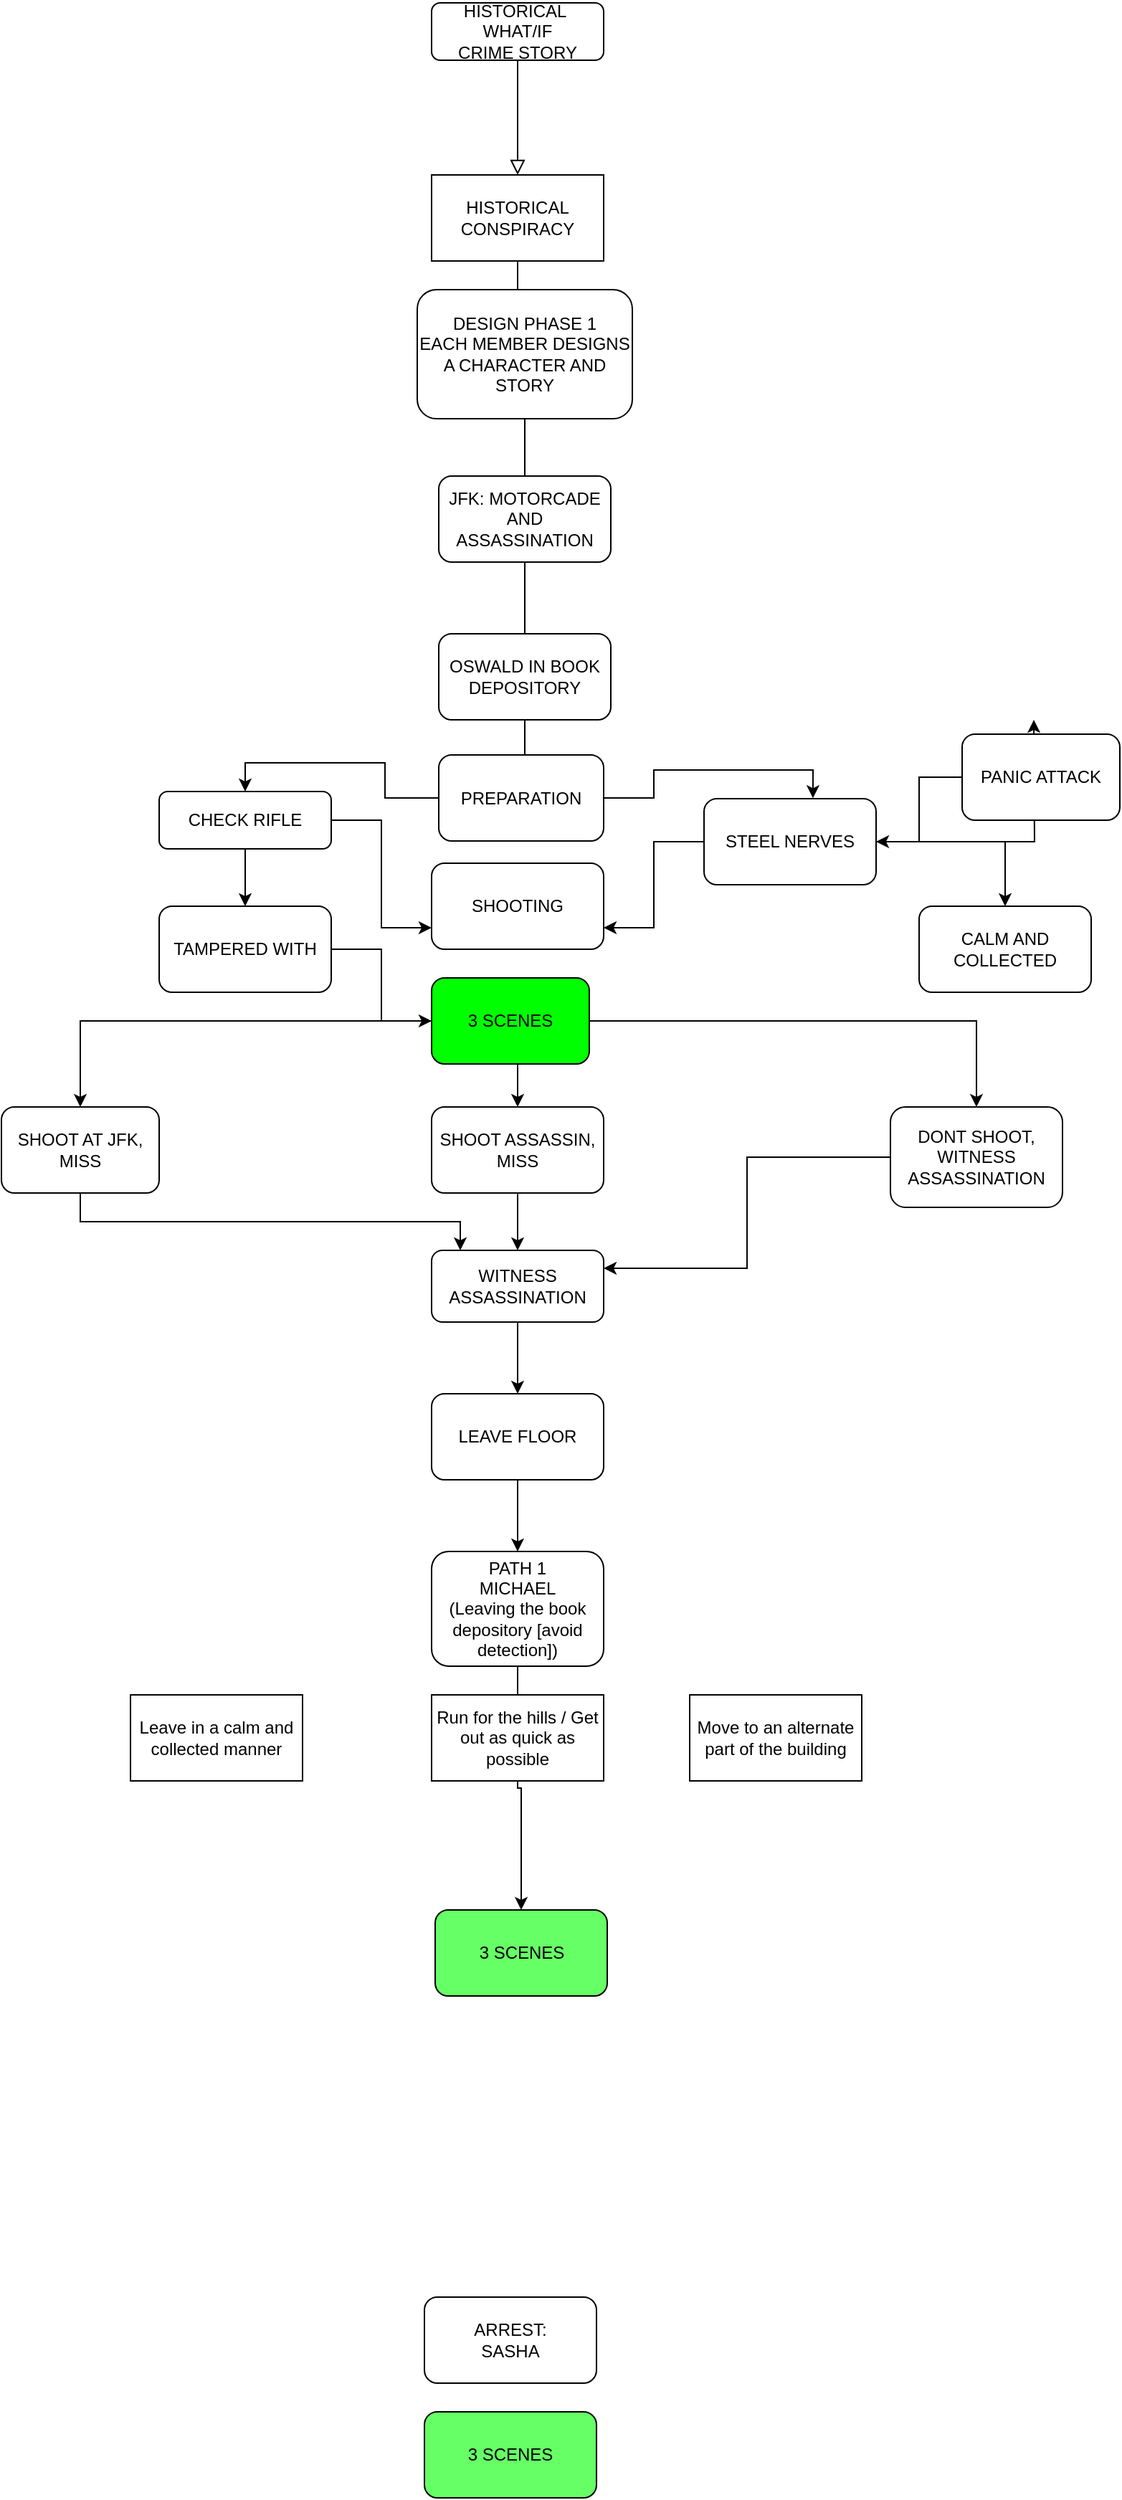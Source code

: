 <mxfile version="14.9.8" type="github">
  <diagram id="C5RBs43oDa-KdzZeNtuy" name="Page-1">
    <mxGraphModel dx="868" dy="1619" grid="1" gridSize="10" guides="1" tooltips="1" connect="1" arrows="1" fold="1" page="1" pageScale="1" pageWidth="827" pageHeight="1169" math="0" shadow="0">
      <root>
        <mxCell id="WIyWlLk6GJQsqaUBKTNV-0" />
        <mxCell id="WIyWlLk6GJQsqaUBKTNV-1" parent="WIyWlLk6GJQsqaUBKTNV-0" />
        <mxCell id="WIyWlLk6GJQsqaUBKTNV-2" value="" style="rounded=0;html=1;jettySize=auto;orthogonalLoop=1;fontSize=11;endArrow=block;endFill=0;endSize=8;strokeWidth=1;shadow=0;labelBackgroundColor=none;edgeStyle=orthogonalEdgeStyle;" parent="WIyWlLk6GJQsqaUBKTNV-1" source="WIyWlLk6GJQsqaUBKTNV-3" edge="1">
          <mxGeometry relative="1" as="geometry">
            <mxPoint x="400" y="120" as="targetPoint" />
          </mxGeometry>
        </mxCell>
        <mxCell id="WIyWlLk6GJQsqaUBKTNV-3" value="HISTORICAL&amp;nbsp;&lt;br&gt;WHAT/IF&lt;br&gt;CRIME STORY" style="rounded=1;whiteSpace=wrap;html=1;fontSize=12;glass=0;strokeWidth=1;shadow=0;" parent="WIyWlLk6GJQsqaUBKTNV-1" vertex="1">
          <mxGeometry x="340" width="120" height="40" as="geometry" />
        </mxCell>
        <mxCell id="eDwzxRTO2weHUJlOFBW0-2" style="edgeStyle=orthogonalEdgeStyle;rounded=0;orthogonalLoop=1;jettySize=auto;html=1;" parent="WIyWlLk6GJQsqaUBKTNV-1" source="eDwzxRTO2weHUJlOFBW0-1" edge="1">
          <mxGeometry relative="1" as="geometry">
            <mxPoint x="400" y="240" as="targetPoint" />
          </mxGeometry>
        </mxCell>
        <mxCell id="eDwzxRTO2weHUJlOFBW0-1" value="HISTORICAL CONSPIRACY" style="rounded=0;whiteSpace=wrap;html=1;" parent="WIyWlLk6GJQsqaUBKTNV-1" vertex="1">
          <mxGeometry x="340" y="120" width="120" height="60" as="geometry" />
        </mxCell>
        <mxCell id="eDwzxRTO2weHUJlOFBW0-7" style="edgeStyle=orthogonalEdgeStyle;rounded=0;orthogonalLoop=1;jettySize=auto;html=1;" parent="WIyWlLk6GJQsqaUBKTNV-1" source="eDwzxRTO2weHUJlOFBW0-3" edge="1">
          <mxGeometry relative="1" as="geometry">
            <mxPoint x="400" y="370" as="targetPoint" />
            <Array as="points">
              <mxPoint x="405" y="370" />
            </Array>
          </mxGeometry>
        </mxCell>
        <mxCell id="eDwzxRTO2weHUJlOFBW0-3" value="DESIGN PHASE 1&lt;br&gt;EACH MEMBER DESIGNS A CHARACTER AND STORY" style="rounded=1;whiteSpace=wrap;html=1;" parent="WIyWlLk6GJQsqaUBKTNV-1" vertex="1">
          <mxGeometry x="330" y="200" width="150" height="90" as="geometry" />
        </mxCell>
        <mxCell id="eDwzxRTO2weHUJlOFBW0-13" style="edgeStyle=orthogonalEdgeStyle;rounded=0;orthogonalLoop=1;jettySize=auto;html=1;" parent="WIyWlLk6GJQsqaUBKTNV-1" edge="1">
          <mxGeometry relative="1" as="geometry">
            <mxPoint x="405" y="450" as="targetPoint" />
            <mxPoint x="405" y="370" as="sourcePoint" />
          </mxGeometry>
        </mxCell>
        <mxCell id="eDwzxRTO2weHUJlOFBW0-17" style="edgeStyle=orthogonalEdgeStyle;rounded=0;orthogonalLoop=1;jettySize=auto;html=1;" parent="WIyWlLk6GJQsqaUBKTNV-1" source="eDwzxRTO2weHUJlOFBW0-16" edge="1">
          <mxGeometry relative="1" as="geometry">
            <mxPoint x="405" y="580" as="targetPoint" />
          </mxGeometry>
        </mxCell>
        <mxCell id="eDwzxRTO2weHUJlOFBW0-16" value="OSWALD IN BOOK DEPOSITORY" style="rounded=1;whiteSpace=wrap;html=1;" parent="WIyWlLk6GJQsqaUBKTNV-1" vertex="1">
          <mxGeometry x="345" y="440" width="120" height="60" as="geometry" />
        </mxCell>
        <mxCell id="VD_OZxI0I5bTZ68Qy7gw-8" value="JFK: MOTORCADE AND ASSASSINATION" style="rounded=1;whiteSpace=wrap;html=1;" parent="WIyWlLk6GJQsqaUBKTNV-1" vertex="1">
          <mxGeometry x="345" y="330" width="120" height="60" as="geometry" />
        </mxCell>
        <mxCell id="VD_OZxI0I5bTZ68Qy7gw-28" style="edgeStyle=orthogonalEdgeStyle;rounded=0;orthogonalLoop=1;jettySize=auto;html=1;entryX=1;entryY=0.5;entryDx=0;entryDy=0;" parent="WIyWlLk6GJQsqaUBKTNV-1" edge="1">
          <mxGeometry relative="1" as="geometry">
            <mxPoint x="600" y="630" as="targetPoint" />
            <Array as="points">
              <mxPoint x="540" y="770" />
              <mxPoint x="710" y="770" />
              <mxPoint x="710" y="780" />
              <mxPoint x="780" y="780" />
              <mxPoint x="780" y="630" />
            </Array>
          </mxGeometry>
        </mxCell>
        <mxCell id="VD_OZxI0I5bTZ68Qy7gw-71" style="edgeStyle=orthogonalEdgeStyle;rounded=0;orthogonalLoop=1;jettySize=auto;html=1;" parent="WIyWlLk6GJQsqaUBKTNV-1" source="VD_OZxI0I5bTZ68Qy7gw-29" target="VD_OZxI0I5bTZ68Qy7gw-34" edge="1">
          <mxGeometry relative="1" as="geometry" />
        </mxCell>
        <mxCell id="VD_OZxI0I5bTZ68Qy7gw-29" value="PATH 1&lt;br&gt;MICHAEL &lt;br&gt;(Leaving the book depository [avoid detection])" style="rounded=1;whiteSpace=wrap;html=1;" parent="WIyWlLk6GJQsqaUBKTNV-1" vertex="1">
          <mxGeometry x="340" y="1080" width="120" height="80" as="geometry" />
        </mxCell>
        <mxCell id="VD_OZxI0I5bTZ68Qy7gw-30" value="SHOOTING" style="rounded=1;whiteSpace=wrap;html=1;" parent="WIyWlLk6GJQsqaUBKTNV-1" vertex="1">
          <mxGeometry x="340" y="600" width="120" height="60" as="geometry" />
        </mxCell>
        <mxCell id="VD_OZxI0I5bTZ68Qy7gw-31" value="ARREST:&lt;br&gt;SASHA" style="rounded=1;whiteSpace=wrap;html=1;" parent="WIyWlLk6GJQsqaUBKTNV-1" vertex="1">
          <mxGeometry x="335" y="1600" width="120" height="60" as="geometry" />
        </mxCell>
        <mxCell id="VD_OZxI0I5bTZ68Qy7gw-43" style="edgeStyle=orthogonalEdgeStyle;rounded=0;orthogonalLoop=1;jettySize=auto;html=1;exitX=0.5;exitY=1;exitDx=0;exitDy=0;entryX=0.5;entryY=0;entryDx=0;entryDy=0;" parent="WIyWlLk6GJQsqaUBKTNV-1" source="VD_OZxI0I5bTZ68Qy7gw-32" target="VD_OZxI0I5bTZ68Qy7gw-38" edge="1">
          <mxGeometry relative="1" as="geometry" />
        </mxCell>
        <mxCell id="VD_OZxI0I5bTZ68Qy7gw-44" style="edgeStyle=orthogonalEdgeStyle;rounded=0;orthogonalLoop=1;jettySize=auto;html=1;entryX=0.5;entryY=0;entryDx=0;entryDy=0;" parent="WIyWlLk6GJQsqaUBKTNV-1" source="VD_OZxI0I5bTZ68Qy7gw-32" target="VD_OZxI0I5bTZ68Qy7gw-37" edge="1">
          <mxGeometry relative="1" as="geometry" />
        </mxCell>
        <mxCell id="VD_OZxI0I5bTZ68Qy7gw-45" style="edgeStyle=orthogonalEdgeStyle;rounded=0;orthogonalLoop=1;jettySize=auto;html=1;entryX=0.5;entryY=0;entryDx=0;entryDy=0;" parent="WIyWlLk6GJQsqaUBKTNV-1" source="VD_OZxI0I5bTZ68Qy7gw-32" target="VD_OZxI0I5bTZ68Qy7gw-40" edge="1">
          <mxGeometry relative="1" as="geometry" />
        </mxCell>
        <mxCell id="VD_OZxI0I5bTZ68Qy7gw-32" value="3 SCENES" style="rounded=1;whiteSpace=wrap;html=1;fillColor=#00FF00;" parent="WIyWlLk6GJQsqaUBKTNV-1" vertex="1">
          <mxGeometry x="340" y="680" width="110" height="60" as="geometry" />
        </mxCell>
        <mxCell id="VD_OZxI0I5bTZ68Qy7gw-33" value="3 SCENES" style="rounded=1;whiteSpace=wrap;html=1;fillColor=#66FF66;" parent="WIyWlLk6GJQsqaUBKTNV-1" vertex="1">
          <mxGeometry x="335" y="1680" width="120" height="60" as="geometry" />
        </mxCell>
        <mxCell id="VD_OZxI0I5bTZ68Qy7gw-34" value="3 SCENES" style="rounded=1;whiteSpace=wrap;html=1;fillColor=#66FF66;" parent="WIyWlLk6GJQsqaUBKTNV-1" vertex="1">
          <mxGeometry x="342.5" y="1330" width="120" height="60" as="geometry" />
        </mxCell>
        <mxCell id="VD_OZxI0I5bTZ68Qy7gw-48" style="edgeStyle=orthogonalEdgeStyle;rounded=0;orthogonalLoop=1;jettySize=auto;html=1;" parent="WIyWlLk6GJQsqaUBKTNV-1" source="VD_OZxI0I5bTZ68Qy7gw-37" target="VD_OZxI0I5bTZ68Qy7gw-46" edge="1">
          <mxGeometry relative="1" as="geometry">
            <mxPoint x="100" y="870" as="targetPoint" />
            <Array as="points">
              <mxPoint x="95" y="850" />
              <mxPoint x="360" y="850" />
            </Array>
          </mxGeometry>
        </mxCell>
        <mxCell id="VD_OZxI0I5bTZ68Qy7gw-37" value="SHOOT AT JFK, MISS" style="rounded=1;whiteSpace=wrap;html=1;" parent="WIyWlLk6GJQsqaUBKTNV-1" vertex="1">
          <mxGeometry x="40" y="770" width="110" height="60" as="geometry" />
        </mxCell>
        <mxCell id="VD_OZxI0I5bTZ68Qy7gw-49" style="edgeStyle=orthogonalEdgeStyle;rounded=0;orthogonalLoop=1;jettySize=auto;html=1;exitX=0.5;exitY=1;exitDx=0;exitDy=0;entryX=0.5;entryY=0;entryDx=0;entryDy=0;" parent="WIyWlLk6GJQsqaUBKTNV-1" source="VD_OZxI0I5bTZ68Qy7gw-38" target="VD_OZxI0I5bTZ68Qy7gw-46" edge="1">
          <mxGeometry relative="1" as="geometry" />
        </mxCell>
        <mxCell id="VD_OZxI0I5bTZ68Qy7gw-38" value="SHOOT ASSASSIN, MISS" style="rounded=1;whiteSpace=wrap;html=1;" parent="WIyWlLk6GJQsqaUBKTNV-1" vertex="1">
          <mxGeometry x="340" y="770" width="120" height="60" as="geometry" />
        </mxCell>
        <mxCell id="VD_OZxI0I5bTZ68Qy7gw-50" style="edgeStyle=orthogonalEdgeStyle;rounded=0;orthogonalLoop=1;jettySize=auto;html=1;entryX=1;entryY=0.25;entryDx=0;entryDy=0;" parent="WIyWlLk6GJQsqaUBKTNV-1" source="VD_OZxI0I5bTZ68Qy7gw-40" target="VD_OZxI0I5bTZ68Qy7gw-46" edge="1">
          <mxGeometry relative="1" as="geometry" />
        </mxCell>
        <mxCell id="VD_OZxI0I5bTZ68Qy7gw-40" value="DONT SHOOT, WITNESS ASSASSINATION" style="rounded=1;whiteSpace=wrap;html=1;" parent="WIyWlLk6GJQsqaUBKTNV-1" vertex="1">
          <mxGeometry x="660" y="770" width="120" height="70" as="geometry" />
        </mxCell>
        <mxCell id="VD_OZxI0I5bTZ68Qy7gw-67" style="edgeStyle=orthogonalEdgeStyle;rounded=0;orthogonalLoop=1;jettySize=auto;html=1;" parent="WIyWlLk6GJQsqaUBKTNV-1" source="VD_OZxI0I5bTZ68Qy7gw-46" target="VD_OZxI0I5bTZ68Qy7gw-66" edge="1">
          <mxGeometry relative="1" as="geometry" />
        </mxCell>
        <mxCell id="VD_OZxI0I5bTZ68Qy7gw-46" value="WITNESS ASSASSINATION" style="rounded=1;whiteSpace=wrap;html=1;" parent="WIyWlLk6GJQsqaUBKTNV-1" vertex="1">
          <mxGeometry x="340" y="870" width="120" height="50" as="geometry" />
        </mxCell>
        <mxCell id="VD_OZxI0I5bTZ68Qy7gw-54" style="edgeStyle=orthogonalEdgeStyle;rounded=0;orthogonalLoop=1;jettySize=auto;html=1;entryX=0.5;entryY=0;entryDx=0;entryDy=0;" parent="WIyWlLk6GJQsqaUBKTNV-1" source="VD_OZxI0I5bTZ68Qy7gw-51" target="VD_OZxI0I5bTZ68Qy7gw-52" edge="1">
          <mxGeometry relative="1" as="geometry" />
        </mxCell>
        <mxCell id="VD_OZxI0I5bTZ68Qy7gw-55" style="edgeStyle=orthogonalEdgeStyle;rounded=0;orthogonalLoop=1;jettySize=auto;html=1;entryX=0.633;entryY=-0.006;entryDx=0;entryDy=0;entryPerimeter=0;" parent="WIyWlLk6GJQsqaUBKTNV-1" source="VD_OZxI0I5bTZ68Qy7gw-51" target="VD_OZxI0I5bTZ68Qy7gw-53" edge="1">
          <mxGeometry relative="1" as="geometry" />
        </mxCell>
        <mxCell id="VD_OZxI0I5bTZ68Qy7gw-51" value="PREPARATION" style="rounded=1;whiteSpace=wrap;html=1;fillColor=#FFFFFF;" parent="WIyWlLk6GJQsqaUBKTNV-1" vertex="1">
          <mxGeometry x="345" y="524.5" width="115" height="60" as="geometry" />
        </mxCell>
        <mxCell id="VD_OZxI0I5bTZ68Qy7gw-57" style="edgeStyle=orthogonalEdgeStyle;rounded=0;orthogonalLoop=1;jettySize=auto;html=1;entryX=0;entryY=0.75;entryDx=0;entryDy=0;" parent="WIyWlLk6GJQsqaUBKTNV-1" source="VD_OZxI0I5bTZ68Qy7gw-52" target="VD_OZxI0I5bTZ68Qy7gw-30" edge="1">
          <mxGeometry relative="1" as="geometry" />
        </mxCell>
        <mxCell id="VD_OZxI0I5bTZ68Qy7gw-59" style="edgeStyle=orthogonalEdgeStyle;rounded=0;orthogonalLoop=1;jettySize=auto;html=1;entryX=0.5;entryY=0;entryDx=0;entryDy=0;" parent="WIyWlLk6GJQsqaUBKTNV-1" source="VD_OZxI0I5bTZ68Qy7gw-52" target="VD_OZxI0I5bTZ68Qy7gw-58" edge="1">
          <mxGeometry relative="1" as="geometry" />
        </mxCell>
        <mxCell id="VD_OZxI0I5bTZ68Qy7gw-52" value="CHECK RIFLE" style="rounded=1;whiteSpace=wrap;html=1;fillColor=#FFFFFF;" parent="WIyWlLk6GJQsqaUBKTNV-1" vertex="1">
          <mxGeometry x="150" y="550" width="120" height="40" as="geometry" />
        </mxCell>
        <mxCell id="VD_OZxI0I5bTZ68Qy7gw-56" style="edgeStyle=orthogonalEdgeStyle;rounded=0;orthogonalLoop=1;jettySize=auto;html=1;entryX=1;entryY=0.75;entryDx=0;entryDy=0;" parent="WIyWlLk6GJQsqaUBKTNV-1" source="VD_OZxI0I5bTZ68Qy7gw-53" target="VD_OZxI0I5bTZ68Qy7gw-30" edge="1">
          <mxGeometry relative="1" as="geometry" />
        </mxCell>
        <mxCell id="VD_OZxI0I5bTZ68Qy7gw-64" style="edgeStyle=orthogonalEdgeStyle;rounded=0;orthogonalLoop=1;jettySize=auto;html=1;" parent="WIyWlLk6GJQsqaUBKTNV-1" source="VD_OZxI0I5bTZ68Qy7gw-53" edge="1">
          <mxGeometry relative="1" as="geometry">
            <mxPoint x="760" y="500" as="targetPoint" />
          </mxGeometry>
        </mxCell>
        <mxCell id="VD_OZxI0I5bTZ68Qy7gw-65" style="edgeStyle=orthogonalEdgeStyle;rounded=0;orthogonalLoop=1;jettySize=auto;html=1;" parent="WIyWlLk6GJQsqaUBKTNV-1" source="VD_OZxI0I5bTZ68Qy7gw-53" target="VD_OZxI0I5bTZ68Qy7gw-62" edge="1">
          <mxGeometry relative="1" as="geometry" />
        </mxCell>
        <mxCell id="VD_OZxI0I5bTZ68Qy7gw-53" value="STEEL NERVES" style="rounded=1;whiteSpace=wrap;html=1;fillColor=#FFFFFF;" parent="WIyWlLk6GJQsqaUBKTNV-1" vertex="1">
          <mxGeometry x="530" y="555" width="120" height="60" as="geometry" />
        </mxCell>
        <mxCell id="VD_OZxI0I5bTZ68Qy7gw-60" style="edgeStyle=orthogonalEdgeStyle;rounded=0;orthogonalLoop=1;jettySize=auto;html=1;entryX=0;entryY=0.5;entryDx=0;entryDy=0;" parent="WIyWlLk6GJQsqaUBKTNV-1" source="VD_OZxI0I5bTZ68Qy7gw-58" target="VD_OZxI0I5bTZ68Qy7gw-32" edge="1">
          <mxGeometry relative="1" as="geometry" />
        </mxCell>
        <mxCell id="VD_OZxI0I5bTZ68Qy7gw-58" value="TAMPERED WITH" style="rounded=1;whiteSpace=wrap;html=1;fillColor=#FFFFFF;" parent="WIyWlLk6GJQsqaUBKTNV-1" vertex="1">
          <mxGeometry x="150" y="630" width="120" height="60" as="geometry" />
        </mxCell>
        <mxCell id="VD_OZxI0I5bTZ68Qy7gw-63" style="edgeStyle=orthogonalEdgeStyle;rounded=0;orthogonalLoop=1;jettySize=auto;html=1;entryX=1;entryY=0.5;entryDx=0;entryDy=0;" parent="WIyWlLk6GJQsqaUBKTNV-1" source="VD_OZxI0I5bTZ68Qy7gw-61" target="VD_OZxI0I5bTZ68Qy7gw-53" edge="1">
          <mxGeometry relative="1" as="geometry" />
        </mxCell>
        <mxCell id="VD_OZxI0I5bTZ68Qy7gw-61" value="PANIC ATTACK" style="rounded=1;whiteSpace=wrap;html=1;fillColor=#FFFFFF;" parent="WIyWlLk6GJQsqaUBKTNV-1" vertex="1">
          <mxGeometry x="710" y="510" width="110" height="60" as="geometry" />
        </mxCell>
        <mxCell id="VD_OZxI0I5bTZ68Qy7gw-62" value="CALM AND COLLECTED" style="rounded=1;whiteSpace=wrap;html=1;fillColor=#FFFFFF;" parent="WIyWlLk6GJQsqaUBKTNV-1" vertex="1">
          <mxGeometry x="680" y="630" width="120" height="60" as="geometry" />
        </mxCell>
        <mxCell id="VD_OZxI0I5bTZ68Qy7gw-68" style="edgeStyle=orthogonalEdgeStyle;rounded=0;orthogonalLoop=1;jettySize=auto;html=1;entryX=0.5;entryY=0;entryDx=0;entryDy=0;" parent="WIyWlLk6GJQsqaUBKTNV-1" source="VD_OZxI0I5bTZ68Qy7gw-66" target="VD_OZxI0I5bTZ68Qy7gw-29" edge="1">
          <mxGeometry relative="1" as="geometry" />
        </mxCell>
        <mxCell id="VD_OZxI0I5bTZ68Qy7gw-66" value="LEAVE FLOOR" style="rounded=1;whiteSpace=wrap;html=1;fillColor=#FFFFFF;" parent="WIyWlLk6GJQsqaUBKTNV-1" vertex="1">
          <mxGeometry x="340" y="970" width="120" height="60" as="geometry" />
        </mxCell>
        <mxCell id="sVemYAHSi8w7HTUyPiOQ-0" value="Leave in a calm and collected manner" style="rounded=0;whiteSpace=wrap;html=1;" vertex="1" parent="WIyWlLk6GJQsqaUBKTNV-1">
          <mxGeometry x="130" y="1180" width="120" height="60" as="geometry" />
        </mxCell>
        <mxCell id="sVemYAHSi8w7HTUyPiOQ-1" value="Run for the hills / Get out as quick as possible" style="rounded=0;whiteSpace=wrap;html=1;" vertex="1" parent="WIyWlLk6GJQsqaUBKTNV-1">
          <mxGeometry x="340" y="1180" width="120" height="60" as="geometry" />
        </mxCell>
        <mxCell id="sVemYAHSi8w7HTUyPiOQ-2" value="Move to an alternate part of the building" style="rounded=0;whiteSpace=wrap;html=1;" vertex="1" parent="WIyWlLk6GJQsqaUBKTNV-1">
          <mxGeometry x="520" y="1180" width="120" height="60" as="geometry" />
        </mxCell>
      </root>
    </mxGraphModel>
  </diagram>
</mxfile>
